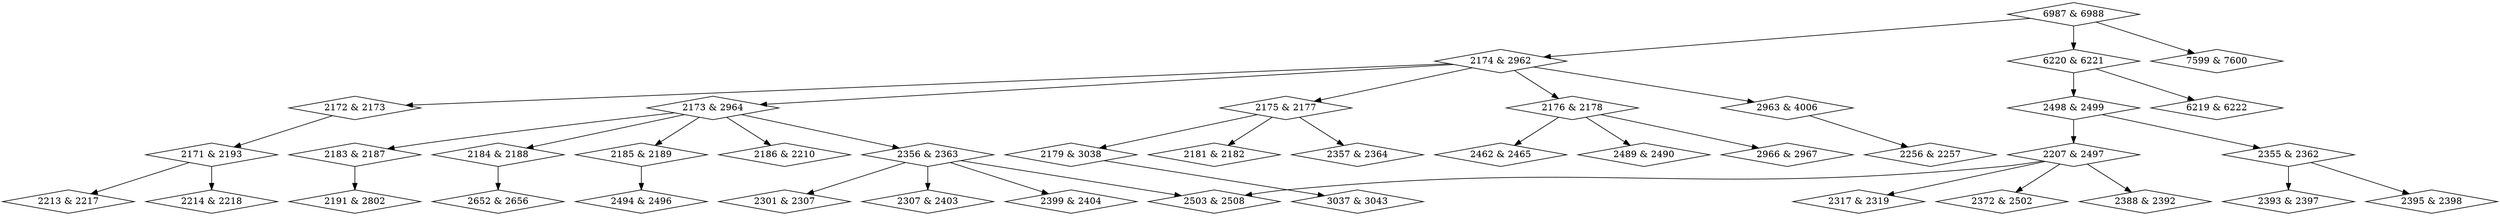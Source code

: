 digraph {
0 [label = "2171 & 2193", shape = diamond];
1 [label = "2172 & 2173", shape = diamond];
2 [label = "2173 & 2964", shape = diamond];
3 [label = "2174 & 2962", shape = diamond];
4 [label = "2175 & 2177", shape = diamond];
5 [label = "2176 & 2178", shape = diamond];
6 [label = "2179 & 3038", shape = diamond];
7 [label = "2181 & 2182", shape = diamond];
8 [label = "2183 & 2187", shape = diamond];
9 [label = "2184 & 2188", shape = diamond];
10 [label = "2185 & 2189", shape = diamond];
11 [label = "2186 & 2210", shape = diamond];
12 [label = "2191 & 2802", shape = diamond];
13 [label = "2207 & 2497", shape = diamond];
14 [label = "2213 & 2217", shape = diamond];
15 [label = "2214 & 2218", shape = diamond];
16 [label = "2256 & 2257", shape = diamond];
17 [label = "2301 & 2307", shape = diamond];
18 [label = "2307 & 2403", shape = diamond];
19 [label = "2317 & 2319", shape = diamond];
20 [label = "2355 & 2362", shape = diamond];
21 [label = "2356 & 2363", shape = diamond];
22 [label = "2357 & 2364", shape = diamond];
23 [label = "2372 & 2502", shape = diamond];
24 [label = "2388 & 2392", shape = diamond];
25 [label = "2393 & 2397", shape = diamond];
26 [label = "2395 & 2398", shape = diamond];
27 [label = "2399 & 2404", shape = diamond];
28 [label = "2462 & 2465", shape = diamond];
29 [label = "2489 & 2490", shape = diamond];
30 [label = "2494 & 2496", shape = diamond];
31 [label = "2498 & 2499", shape = diamond];
32 [label = "2503 & 2508", shape = diamond];
33 [label = "2652 & 2656", shape = diamond];
34 [label = "2963 & 4006", shape = diamond];
35 [label = "2966 & 2967", shape = diamond];
36 [label = "3037 & 3043", shape = diamond];
37 [label = "6219 & 6222", shape = diamond];
38 [label = "6220 & 6221", shape = diamond];
39 [label = "6987 & 6988", shape = diamond];
40 [label = "7599 & 7600", shape = diamond];
0->14;
0->15;
1->0;
2->8;
2->9;
2->10;
2->11;
2->21;
3->1;
3->2;
3->4;
3->5;
3->34;
4->6;
4->7;
4->22;
5->28;
5->29;
5->35;
6->36;
8->12;
9->33;
10->30;
13->19;
13->23;
13->24;
13->32;
20->25;
20->26;
21->17;
21->18;
21->27;
21->32;
31->13;
31->20;
34->16;
38->31;
38->37;
39->3;
39->38;
39->40;
}
